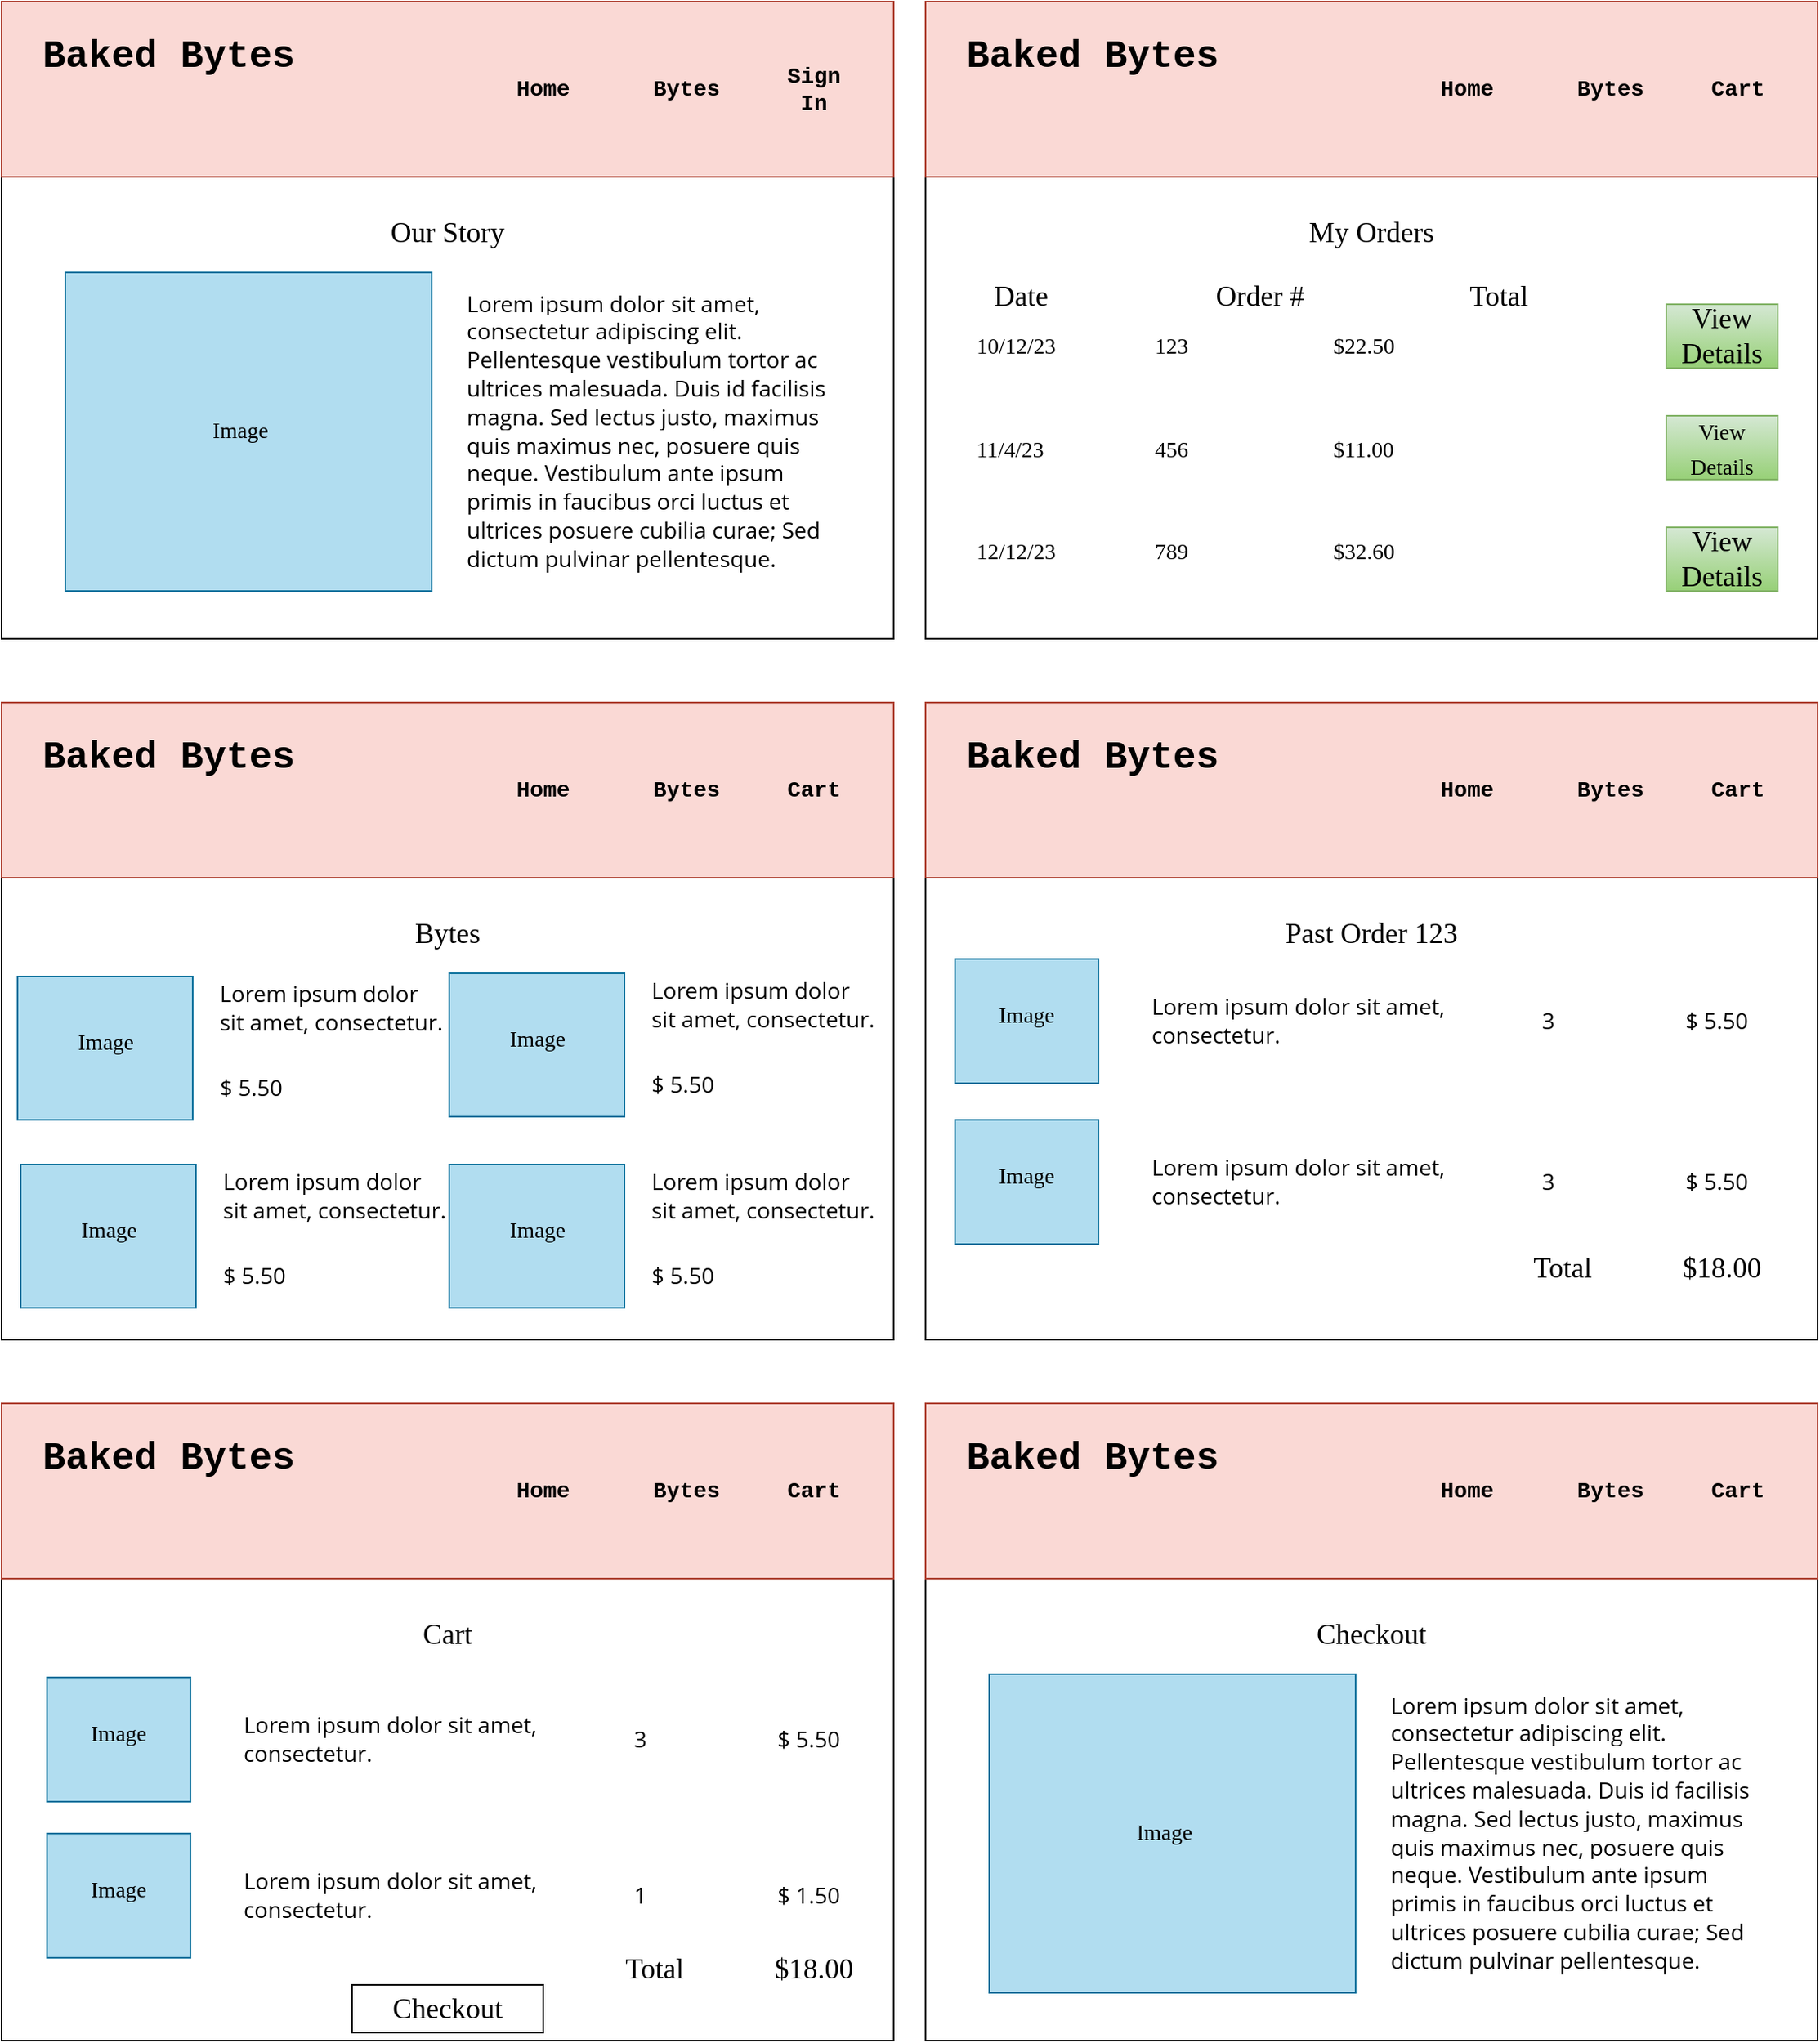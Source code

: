 <mxfile>
    <diagram id="0p1BuVFG_lbV1DjDVaJN" name="Page-1">
        <mxGraphModel dx="1554" dy="1252" grid="1" gridSize="10" guides="1" tooltips="1" connect="1" arrows="1" fold="1" page="1" pageScale="1" pageWidth="1200" pageHeight="1600" math="0" shadow="0">
            <root>
                <mxCell id="0"/>
                <mxCell id="1" parent="0"/>
                <mxCell id="2" value="" style="whiteSpace=wrap;html=1;" vertex="1" parent="1">
                    <mxGeometry x="40" y="40" width="560" height="400" as="geometry"/>
                </mxCell>
                <mxCell id="7" value="" style="whiteSpace=wrap;html=1;fontFamily=Courier New;fontSize=14;fillColor=#fad9d5;strokeColor=#ae4132;" vertex="1" parent="1">
                    <mxGeometry x="40" y="40" width="560" height="110" as="geometry"/>
                </mxCell>
                <mxCell id="3" value="&lt;font size=&quot;1&quot; face=&quot;Courier New&quot;&gt;&lt;b style=&quot;font-size: 24px;&quot;&gt;Baked Bytes&lt;/b&gt;&lt;/font&gt;" style="text;strokeColor=none;align=center;fillColor=none;html=1;verticalAlign=middle;whiteSpace=wrap;rounded=0;" vertex="1" parent="1">
                    <mxGeometry x="60" y="60" width="170" height="30" as="geometry"/>
                </mxCell>
                <mxCell id="4" value="&lt;font size=&quot;1&quot; face=&quot;Courier New&quot;&gt;&lt;b style=&quot;font-size: 14px;&quot;&gt;Home&lt;/b&gt;&lt;/font&gt;" style="text;strokeColor=none;align=center;fillColor=none;html=1;verticalAlign=middle;whiteSpace=wrap;rounded=0;" vertex="1" parent="1">
                    <mxGeometry x="350" y="80" width="60" height="30" as="geometry"/>
                </mxCell>
                <mxCell id="5" value="&lt;font size=&quot;1&quot; face=&quot;Courier New&quot;&gt;&lt;b style=&quot;font-size: 14px;&quot;&gt;Bytes&lt;/b&gt;&lt;/font&gt;" style="text;strokeColor=none;align=center;fillColor=none;html=1;verticalAlign=middle;whiteSpace=wrap;rounded=0;" vertex="1" parent="1">
                    <mxGeometry x="440" y="80" width="60" height="30" as="geometry"/>
                </mxCell>
                <mxCell id="6" value="&lt;font face=&quot;Courier New&quot;&gt;&lt;span style=&quot;font-size: 14px;&quot;&gt;&lt;b&gt;Sign In&lt;/b&gt;&lt;/span&gt;&lt;/font&gt;" style="text;strokeColor=none;align=center;fillColor=none;html=1;verticalAlign=middle;whiteSpace=wrap;rounded=0;" vertex="1" parent="1">
                    <mxGeometry x="520" y="80" width="60" height="30" as="geometry"/>
                </mxCell>
                <mxCell id="8" value="&lt;font style=&quot;font-size: 18px;&quot; face=&quot;Verdana&quot;&gt;Our Story&lt;/font&gt;" style="text;strokeColor=none;align=center;fillColor=none;html=1;verticalAlign=middle;whiteSpace=wrap;rounded=0;fontFamily=Courier New;fontSize=14;" vertex="1" parent="1">
                    <mxGeometry x="250" y="170" width="140" height="30" as="geometry"/>
                </mxCell>
                <mxCell id="9" value="" style="whiteSpace=wrap;html=1;fontFamily=Verdana;fontSize=14;fillColor=#b1ddf0;strokeColor=#10739e;" vertex="1" parent="1">
                    <mxGeometry x="80" y="210" width="230" height="200" as="geometry"/>
                </mxCell>
                <mxCell id="10" value="&lt;span style=&quot;font-family: &amp;quot;Open Sans&amp;quot;, Arial, sans-serif; background-color: rgb(255, 255, 255);&quot;&gt;Lorem ipsum dolor sit amet, consectetur adipiscing elit. Pellentesque vestibulum tortor ac ultrices malesuada. Duis id facilisis magna. Sed lectus justo, maximus quis maximus nec, posuere quis neque. Vestibulum ante ipsum primis in faucibus orci luctus et ultrices posuere cubilia curae; Sed dictum pulvinar pellentesque.&amp;nbsp;&lt;/span&gt;" style="text;strokeColor=none;align=left;fillColor=none;html=1;verticalAlign=middle;whiteSpace=wrap;rounded=0;fontFamily=Verdana;fontSize=14;" vertex="1" parent="1">
                    <mxGeometry x="330" y="210" width="230" height="200" as="geometry"/>
                </mxCell>
                <mxCell id="11" value="Image" style="text;strokeColor=none;align=center;fillColor=none;html=1;verticalAlign=middle;whiteSpace=wrap;rounded=0;fontFamily=Verdana;fontSize=14;" vertex="1" parent="1">
                    <mxGeometry x="160" y="295" width="60" height="30" as="geometry"/>
                </mxCell>
                <mxCell id="12" value="" style="whiteSpace=wrap;html=1;" vertex="1" parent="1">
                    <mxGeometry x="40" y="480" width="560" height="400" as="geometry"/>
                </mxCell>
                <mxCell id="13" value="" style="whiteSpace=wrap;html=1;fontFamily=Courier New;fontSize=14;fillColor=#fad9d5;strokeColor=#ae4132;" vertex="1" parent="1">
                    <mxGeometry x="40" y="480" width="560" height="110" as="geometry"/>
                </mxCell>
                <mxCell id="14" value="&lt;font size=&quot;1&quot; face=&quot;Courier New&quot;&gt;&lt;b style=&quot;font-size: 24px;&quot;&gt;Baked Bytes&lt;/b&gt;&lt;/font&gt;" style="text;strokeColor=none;align=center;fillColor=none;html=1;verticalAlign=middle;whiteSpace=wrap;rounded=0;" vertex="1" parent="1">
                    <mxGeometry x="60" y="500" width="170" height="30" as="geometry"/>
                </mxCell>
                <mxCell id="15" value="&lt;font size=&quot;1&quot; face=&quot;Courier New&quot;&gt;&lt;b style=&quot;font-size: 14px;&quot;&gt;Home&lt;/b&gt;&lt;/font&gt;" style="text;strokeColor=none;align=center;fillColor=none;html=1;verticalAlign=middle;whiteSpace=wrap;rounded=0;" vertex="1" parent="1">
                    <mxGeometry x="350" y="520" width="60" height="30" as="geometry"/>
                </mxCell>
                <mxCell id="16" value="&lt;font size=&quot;1&quot; face=&quot;Courier New&quot;&gt;&lt;b style=&quot;font-size: 14px;&quot;&gt;Bytes&lt;/b&gt;&lt;/font&gt;" style="text;strokeColor=none;align=center;fillColor=none;html=1;verticalAlign=middle;whiteSpace=wrap;rounded=0;" vertex="1" parent="1">
                    <mxGeometry x="440" y="520" width="60" height="30" as="geometry"/>
                </mxCell>
                <mxCell id="17" value="&lt;font face=&quot;Courier New&quot;&gt;&lt;span style=&quot;font-size: 14px;&quot;&gt;&lt;b&gt;Cart&lt;/b&gt;&lt;/span&gt;&lt;/font&gt;" style="text;strokeColor=none;align=center;fillColor=none;html=1;verticalAlign=middle;whiteSpace=wrap;rounded=0;" vertex="1" parent="1">
                    <mxGeometry x="520" y="520" width="60" height="30" as="geometry"/>
                </mxCell>
                <mxCell id="18" value="&lt;font style=&quot;font-size: 18px;&quot; face=&quot;Verdana&quot;&gt;Bytes&lt;/font&gt;" style="text;strokeColor=none;align=center;fillColor=none;html=1;verticalAlign=middle;whiteSpace=wrap;rounded=0;fontFamily=Courier New;fontSize=14;" vertex="1" parent="1">
                    <mxGeometry x="250" y="610" width="140" height="30" as="geometry"/>
                </mxCell>
                <mxCell id="29" value="" style="group" vertex="1" connectable="0" parent="1">
                    <mxGeometry x="64" y="652" width="254" height="90" as="geometry"/>
                </mxCell>
                <mxCell id="20" value="&lt;span style=&quot;font-family: &amp;quot;Open Sans&amp;quot;, Arial, sans-serif; text-align: justify; background-color: rgb(255, 255, 255);&quot;&gt;Lorem ipsum dolor sit amet, consectetur.&lt;/span&gt;" style="text;strokeColor=none;align=left;fillColor=none;html=1;verticalAlign=middle;whiteSpace=wrap;rounded=0;fontFamily=Verdana;fontSize=14;" vertex="1" parent="29">
                    <mxGeometry x="111" width="143" height="40" as="geometry"/>
                </mxCell>
                <mxCell id="22" value="" style="group" vertex="1" connectable="0" parent="29">
                    <mxGeometry width="110" height="90" as="geometry"/>
                </mxCell>
                <mxCell id="19" value="" style="whiteSpace=wrap;html=1;fontFamily=Verdana;fontSize=14;fillColor=#b1ddf0;strokeColor=#10739e;" vertex="1" parent="22">
                    <mxGeometry x="-14" width="110" height="90" as="geometry"/>
                </mxCell>
                <mxCell id="21" value="Image" style="text;strokeColor=none;align=center;fillColor=none;html=1;verticalAlign=middle;whiteSpace=wrap;rounded=0;fontFamily=Verdana;fontSize=14;" vertex="1" parent="22">
                    <mxGeometry x="27.261" y="35.25" width="28.696" height="13.5" as="geometry"/>
                </mxCell>
                <mxCell id="23" value="&lt;span style=&quot;font-family: &amp;quot;Open Sans&amp;quot;, Arial, sans-serif; text-align: justify; background-color: rgb(255, 255, 255);&quot;&gt;$ 5.50&lt;/span&gt;" style="text;strokeColor=none;align=left;fillColor=none;html=1;verticalAlign=middle;whiteSpace=wrap;rounded=0;fontFamily=Verdana;fontSize=14;" vertex="1" parent="29">
                    <mxGeometry x="111" y="50" width="55" height="40" as="geometry"/>
                </mxCell>
                <mxCell id="30" value="" style="group" vertex="1" connectable="0" parent="1">
                    <mxGeometry x="335" y="650" width="254" height="90" as="geometry"/>
                </mxCell>
                <mxCell id="31" value="&lt;span style=&quot;font-family: &amp;quot;Open Sans&amp;quot;, Arial, sans-serif; text-align: justify; background-color: rgb(255, 255, 255);&quot;&gt;Lorem ipsum dolor sit amet, consectetur.&lt;/span&gt;" style="text;strokeColor=none;align=left;fillColor=none;html=1;verticalAlign=middle;whiteSpace=wrap;rounded=0;fontFamily=Verdana;fontSize=14;" vertex="1" parent="30">
                    <mxGeometry x="111" width="143" height="40" as="geometry"/>
                </mxCell>
                <mxCell id="32" value="" style="group" vertex="1" connectable="0" parent="30">
                    <mxGeometry width="110" height="90" as="geometry"/>
                </mxCell>
                <mxCell id="33" value="" style="whiteSpace=wrap;html=1;fontFamily=Verdana;fontSize=14;fillColor=#b1ddf0;strokeColor=#10739e;" vertex="1" parent="32">
                    <mxGeometry x="-14" width="110" height="90" as="geometry"/>
                </mxCell>
                <mxCell id="34" value="Image" style="text;strokeColor=none;align=center;fillColor=none;html=1;verticalAlign=middle;whiteSpace=wrap;rounded=0;fontFamily=Verdana;fontSize=14;" vertex="1" parent="32">
                    <mxGeometry x="27.261" y="35.25" width="28.696" height="13.5" as="geometry"/>
                </mxCell>
                <mxCell id="35" value="&lt;span style=&quot;font-family: &amp;quot;Open Sans&amp;quot;, Arial, sans-serif; text-align: justify; background-color: rgb(255, 255, 255);&quot;&gt;$ 5.50&lt;/span&gt;" style="text;strokeColor=none;align=left;fillColor=none;html=1;verticalAlign=middle;whiteSpace=wrap;rounded=0;fontFamily=Verdana;fontSize=14;" vertex="1" parent="30">
                    <mxGeometry x="111" y="50" width="55" height="40" as="geometry"/>
                </mxCell>
                <mxCell id="36" value="" style="group" vertex="1" connectable="0" parent="1">
                    <mxGeometry x="66" y="770" width="254" height="90" as="geometry"/>
                </mxCell>
                <mxCell id="37" value="&lt;span style=&quot;font-family: &amp;quot;Open Sans&amp;quot;, Arial, sans-serif; text-align: justify; background-color: rgb(255, 255, 255);&quot;&gt;Lorem ipsum dolor sit amet, consectetur.&lt;/span&gt;" style="text;strokeColor=none;align=left;fillColor=none;html=1;verticalAlign=middle;whiteSpace=wrap;rounded=0;fontFamily=Verdana;fontSize=14;" vertex="1" parent="36">
                    <mxGeometry x="111" width="143" height="40" as="geometry"/>
                </mxCell>
                <mxCell id="38" value="" style="group" vertex="1" connectable="0" parent="36">
                    <mxGeometry width="110" height="90" as="geometry"/>
                </mxCell>
                <mxCell id="39" value="" style="whiteSpace=wrap;html=1;fontFamily=Verdana;fontSize=14;fillColor=#b1ddf0;strokeColor=#10739e;" vertex="1" parent="38">
                    <mxGeometry x="-14" width="110" height="90" as="geometry"/>
                </mxCell>
                <mxCell id="40" value="Image" style="text;strokeColor=none;align=center;fillColor=none;html=1;verticalAlign=middle;whiteSpace=wrap;rounded=0;fontFamily=Verdana;fontSize=14;" vertex="1" parent="38">
                    <mxGeometry x="27.261" y="35.25" width="28.696" height="13.5" as="geometry"/>
                </mxCell>
                <mxCell id="41" value="&lt;span style=&quot;font-family: &amp;quot;Open Sans&amp;quot;, Arial, sans-serif; text-align: justify; background-color: rgb(255, 255, 255);&quot;&gt;$ 5.50&lt;/span&gt;" style="text;strokeColor=none;align=left;fillColor=none;html=1;verticalAlign=middle;whiteSpace=wrap;rounded=0;fontFamily=Verdana;fontSize=14;" vertex="1" parent="36">
                    <mxGeometry x="111" y="50" width="55" height="40" as="geometry"/>
                </mxCell>
                <mxCell id="42" value="" style="group" vertex="1" connectable="0" parent="1">
                    <mxGeometry x="335" y="770" width="254" height="90" as="geometry"/>
                </mxCell>
                <mxCell id="43" value="&lt;span style=&quot;font-family: &amp;quot;Open Sans&amp;quot;, Arial, sans-serif; text-align: justify; background-color: rgb(255, 255, 255);&quot;&gt;Lorem ipsum dolor sit amet, consectetur.&lt;/span&gt;" style="text;strokeColor=none;align=left;fillColor=none;html=1;verticalAlign=middle;whiteSpace=wrap;rounded=0;fontFamily=Verdana;fontSize=14;" vertex="1" parent="42">
                    <mxGeometry x="111" width="143" height="40" as="geometry"/>
                </mxCell>
                <mxCell id="44" value="" style="group" vertex="1" connectable="0" parent="42">
                    <mxGeometry width="110" height="90" as="geometry"/>
                </mxCell>
                <mxCell id="45" value="" style="whiteSpace=wrap;html=1;fontFamily=Verdana;fontSize=14;fillColor=#b1ddf0;strokeColor=#10739e;" vertex="1" parent="44">
                    <mxGeometry x="-14" width="110" height="90" as="geometry"/>
                </mxCell>
                <mxCell id="46" value="Image" style="text;strokeColor=none;align=center;fillColor=none;html=1;verticalAlign=middle;whiteSpace=wrap;rounded=0;fontFamily=Verdana;fontSize=14;" vertex="1" parent="44">
                    <mxGeometry x="27.261" y="35.25" width="28.696" height="13.5" as="geometry"/>
                </mxCell>
                <mxCell id="47" value="&lt;span style=&quot;font-family: &amp;quot;Open Sans&amp;quot;, Arial, sans-serif; text-align: justify; background-color: rgb(255, 255, 255);&quot;&gt;$ 5.50&lt;/span&gt;" style="text;strokeColor=none;align=left;fillColor=none;html=1;verticalAlign=middle;whiteSpace=wrap;rounded=0;fontFamily=Verdana;fontSize=14;" vertex="1" parent="42">
                    <mxGeometry x="111" y="50" width="55" height="40" as="geometry"/>
                </mxCell>
                <mxCell id="48" value="" style="whiteSpace=wrap;html=1;" vertex="1" parent="1">
                    <mxGeometry x="40" y="920" width="560" height="400" as="geometry"/>
                </mxCell>
                <mxCell id="49" value="" style="whiteSpace=wrap;html=1;fontFamily=Courier New;fontSize=14;fillColor=#fad9d5;strokeColor=#ae4132;" vertex="1" parent="1">
                    <mxGeometry x="40" y="920" width="560" height="110" as="geometry"/>
                </mxCell>
                <mxCell id="50" value="&lt;font size=&quot;1&quot; face=&quot;Courier New&quot;&gt;&lt;b style=&quot;font-size: 24px;&quot;&gt;Baked Bytes&lt;/b&gt;&lt;/font&gt;" style="text;strokeColor=none;align=center;fillColor=none;html=1;verticalAlign=middle;whiteSpace=wrap;rounded=0;" vertex="1" parent="1">
                    <mxGeometry x="60" y="940" width="170" height="30" as="geometry"/>
                </mxCell>
                <mxCell id="51" value="&lt;font size=&quot;1&quot; face=&quot;Courier New&quot;&gt;&lt;b style=&quot;font-size: 14px;&quot;&gt;Home&lt;/b&gt;&lt;/font&gt;" style="text;strokeColor=none;align=center;fillColor=none;html=1;verticalAlign=middle;whiteSpace=wrap;rounded=0;" vertex="1" parent="1">
                    <mxGeometry x="350" y="960" width="60" height="30" as="geometry"/>
                </mxCell>
                <mxCell id="52" value="&lt;font size=&quot;1&quot; face=&quot;Courier New&quot;&gt;&lt;b style=&quot;font-size: 14px;&quot;&gt;Bytes&lt;/b&gt;&lt;/font&gt;" style="text;strokeColor=none;align=center;fillColor=none;html=1;verticalAlign=middle;whiteSpace=wrap;rounded=0;" vertex="1" parent="1">
                    <mxGeometry x="440" y="960" width="60" height="30" as="geometry"/>
                </mxCell>
                <mxCell id="53" value="&lt;font face=&quot;Courier New&quot;&gt;&lt;span style=&quot;font-size: 14px;&quot;&gt;&lt;b&gt;Cart&lt;/b&gt;&lt;/span&gt;&lt;/font&gt;" style="text;strokeColor=none;align=center;fillColor=none;html=1;verticalAlign=middle;whiteSpace=wrap;rounded=0;" vertex="1" parent="1">
                    <mxGeometry x="520" y="960" width="60" height="30" as="geometry"/>
                </mxCell>
                <mxCell id="54" value="&lt;font style=&quot;font-size: 18px;&quot; face=&quot;Verdana&quot;&gt;Cart&lt;/font&gt;" style="text;strokeColor=none;align=center;fillColor=none;html=1;verticalAlign=middle;whiteSpace=wrap;rounded=0;fontFamily=Courier New;fontSize=14;" vertex="1" parent="1">
                    <mxGeometry x="250" y="1050" width="140" height="30" as="geometry"/>
                </mxCell>
                <mxCell id="56" value="&lt;span style=&quot;font-family: &amp;quot;Open Sans&amp;quot;, Arial, sans-serif; text-align: justify; background-color: rgb(255, 255, 255);&quot;&gt;Lorem ipsum dolor sit amet, consectetur.&lt;/span&gt;" style="text;strokeColor=none;align=left;fillColor=none;html=1;verticalAlign=middle;whiteSpace=wrap;rounded=0;fontFamily=Verdana;fontSize=14;" vertex="1" parent="1">
                    <mxGeometry x="190" y="1111" width="200" height="40" as="geometry"/>
                </mxCell>
                <mxCell id="57" value="" style="group" vertex="1" connectable="0" parent="1">
                    <mxGeometry x="80" y="1092" width="90" height="78" as="geometry"/>
                </mxCell>
                <mxCell id="58" value="" style="whiteSpace=wrap;html=1;fontFamily=Verdana;fontSize=14;fillColor=#b1ddf0;strokeColor=#10739e;" vertex="1" parent="57">
                    <mxGeometry x="-11.455" width="90" height="78" as="geometry"/>
                </mxCell>
                <mxCell id="59" value="Image" style="text;strokeColor=none;align=center;fillColor=none;html=1;verticalAlign=middle;whiteSpace=wrap;rounded=0;fontFamily=Verdana;fontSize=14;" vertex="1" parent="57">
                    <mxGeometry x="22.304" y="30.55" width="23.478" height="11.7" as="geometry"/>
                </mxCell>
                <mxCell id="60" value="&lt;span style=&quot;font-family: &amp;quot;Open Sans&amp;quot;, Arial, sans-serif; text-align: justify; background-color: rgb(255, 255, 255);&quot;&gt;$ 5.50&lt;/span&gt;" style="text;strokeColor=none;align=left;fillColor=none;html=1;verticalAlign=middle;whiteSpace=wrap;rounded=0;fontFamily=Verdana;fontSize=14;" vertex="1" parent="1">
                    <mxGeometry x="525" y="1111" width="55" height="40" as="geometry"/>
                </mxCell>
                <mxCell id="79" value="&lt;span style=&quot;font-family: &amp;quot;Open Sans&amp;quot;, Arial, sans-serif; text-align: justify; background-color: rgb(255, 255, 255);&quot;&gt;3&lt;/span&gt;" style="text;strokeColor=none;align=left;fillColor=none;html=1;verticalAlign=middle;whiteSpace=wrap;rounded=0;fontFamily=Verdana;fontSize=14;" vertex="1" parent="1">
                    <mxGeometry x="434.5" y="1111" width="55" height="40" as="geometry"/>
                </mxCell>
                <mxCell id="80" value="&lt;span style=&quot;font-family: &amp;quot;Open Sans&amp;quot;, Arial, sans-serif; text-align: justify; background-color: rgb(255, 255, 255);&quot;&gt;Lorem ipsum dolor sit amet, consectetur.&lt;/span&gt;" style="text;strokeColor=none;align=left;fillColor=none;html=1;verticalAlign=middle;whiteSpace=wrap;rounded=0;fontFamily=Verdana;fontSize=14;" vertex="1" parent="1">
                    <mxGeometry x="190" y="1209" width="200" height="40" as="geometry"/>
                </mxCell>
                <mxCell id="81" value="" style="group" vertex="1" connectable="0" parent="1">
                    <mxGeometry x="80" y="1190" width="90" height="78" as="geometry"/>
                </mxCell>
                <mxCell id="82" value="" style="whiteSpace=wrap;html=1;fontFamily=Verdana;fontSize=14;fillColor=#b1ddf0;strokeColor=#10739e;" vertex="1" parent="81">
                    <mxGeometry x="-11.455" width="90" height="78" as="geometry"/>
                </mxCell>
                <mxCell id="83" value="Image" style="text;strokeColor=none;align=center;fillColor=none;html=1;verticalAlign=middle;whiteSpace=wrap;rounded=0;fontFamily=Verdana;fontSize=14;" vertex="1" parent="81">
                    <mxGeometry x="22.304" y="30.55" width="23.478" height="11.7" as="geometry"/>
                </mxCell>
                <mxCell id="84" value="&lt;span style=&quot;font-family: &amp;quot;Open Sans&amp;quot;, Arial, sans-serif; text-align: justify; background-color: rgb(255, 255, 255);&quot;&gt;$ 1.50&lt;/span&gt;" style="text;strokeColor=none;align=left;fillColor=none;html=1;verticalAlign=middle;whiteSpace=wrap;rounded=0;fontFamily=Verdana;fontSize=14;" vertex="1" parent="1">
                    <mxGeometry x="525" y="1209" width="55" height="40" as="geometry"/>
                </mxCell>
                <mxCell id="85" value="&lt;span style=&quot;font-family: &amp;quot;Open Sans&amp;quot;, Arial, sans-serif; text-align: justify; background-color: rgb(255, 255, 255);&quot;&gt;1&lt;/span&gt;" style="text;strokeColor=none;align=left;fillColor=none;html=1;verticalAlign=middle;whiteSpace=wrap;rounded=0;fontFamily=Verdana;fontSize=14;" vertex="1" parent="1">
                    <mxGeometry x="434.5" y="1209" width="55" height="40" as="geometry"/>
                </mxCell>
                <mxCell id="86" value="Total" style="text;strokeColor=none;align=center;fillColor=none;html=1;verticalAlign=middle;whiteSpace=wrap;rounded=0;fontFamily=Verdana;fontSize=18;" vertex="1" parent="1">
                    <mxGeometry x="420" y="1260" width="60" height="30" as="geometry"/>
                </mxCell>
                <mxCell id="87" value="$18.00" style="text;strokeColor=none;align=center;fillColor=none;html=1;verticalAlign=middle;whiteSpace=wrap;rounded=0;fontFamily=Verdana;fontSize=18;" vertex="1" parent="1">
                    <mxGeometry x="520" y="1260" width="60" height="30" as="geometry"/>
                </mxCell>
                <mxCell id="88" value="Checkout" style="text;strokeColor=default;align=center;fillColor=none;html=1;verticalAlign=middle;whiteSpace=wrap;rounded=0;fontFamily=Verdana;fontSize=18;" vertex="1" parent="1">
                    <mxGeometry x="260" y="1285" width="120" height="30" as="geometry"/>
                </mxCell>
                <mxCell id="89" value="" style="whiteSpace=wrap;html=1;" vertex="1" parent="1">
                    <mxGeometry x="620" y="40" width="560" height="400" as="geometry"/>
                </mxCell>
                <mxCell id="90" value="" style="whiteSpace=wrap;html=1;fontFamily=Courier New;fontSize=14;fillColor=#fad9d5;strokeColor=#ae4132;" vertex="1" parent="1">
                    <mxGeometry x="620" y="40" width="560" height="110" as="geometry"/>
                </mxCell>
                <mxCell id="91" value="&lt;font size=&quot;1&quot; face=&quot;Courier New&quot;&gt;&lt;b style=&quot;font-size: 24px;&quot;&gt;Baked Bytes&lt;/b&gt;&lt;/font&gt;" style="text;strokeColor=none;align=center;fillColor=none;html=1;verticalAlign=middle;whiteSpace=wrap;rounded=0;" vertex="1" parent="1">
                    <mxGeometry x="640" y="60" width="170" height="30" as="geometry"/>
                </mxCell>
                <mxCell id="92" value="&lt;font size=&quot;1&quot; face=&quot;Courier New&quot;&gt;&lt;b style=&quot;font-size: 14px;&quot;&gt;Home&lt;/b&gt;&lt;/font&gt;" style="text;strokeColor=none;align=center;fillColor=none;html=1;verticalAlign=middle;whiteSpace=wrap;rounded=0;" vertex="1" parent="1">
                    <mxGeometry x="930" y="80" width="60" height="30" as="geometry"/>
                </mxCell>
                <mxCell id="93" value="&lt;font size=&quot;1&quot; face=&quot;Courier New&quot;&gt;&lt;b style=&quot;font-size: 14px;&quot;&gt;Bytes&lt;/b&gt;&lt;/font&gt;" style="text;strokeColor=none;align=center;fillColor=none;html=1;verticalAlign=middle;whiteSpace=wrap;rounded=0;" vertex="1" parent="1">
                    <mxGeometry x="1020" y="80" width="60" height="30" as="geometry"/>
                </mxCell>
                <mxCell id="94" value="&lt;font face=&quot;Courier New&quot;&gt;&lt;span style=&quot;font-size: 14px;&quot;&gt;&lt;b&gt;Cart&lt;/b&gt;&lt;/span&gt;&lt;/font&gt;" style="text;strokeColor=none;align=center;fillColor=none;html=1;verticalAlign=middle;whiteSpace=wrap;rounded=0;" vertex="1" parent="1">
                    <mxGeometry x="1100" y="80" width="60" height="30" as="geometry"/>
                </mxCell>
                <mxCell id="95" value="&lt;font style=&quot;font-size: 18px;&quot; face=&quot;Verdana&quot;&gt;My Orders&lt;/font&gt;" style="text;strokeColor=none;align=center;fillColor=none;html=1;verticalAlign=middle;whiteSpace=wrap;rounded=0;fontFamily=Courier New;fontSize=14;" vertex="1" parent="1">
                    <mxGeometry x="830" y="170" width="140" height="30" as="geometry"/>
                </mxCell>
                <mxCell id="99" value="" style="whiteSpace=wrap;html=1;" vertex="1" parent="1">
                    <mxGeometry x="620" y="480" width="560" height="400" as="geometry"/>
                </mxCell>
                <mxCell id="100" value="" style="whiteSpace=wrap;html=1;fontFamily=Courier New;fontSize=14;fillColor=#fad9d5;strokeColor=#ae4132;" vertex="1" parent="1">
                    <mxGeometry x="620" y="480" width="560" height="110" as="geometry"/>
                </mxCell>
                <mxCell id="101" value="&lt;font size=&quot;1&quot; face=&quot;Courier New&quot;&gt;&lt;b style=&quot;font-size: 24px;&quot;&gt;Baked Bytes&lt;/b&gt;&lt;/font&gt;" style="text;strokeColor=none;align=center;fillColor=none;html=1;verticalAlign=middle;whiteSpace=wrap;rounded=0;" vertex="1" parent="1">
                    <mxGeometry x="640" y="500" width="170" height="30" as="geometry"/>
                </mxCell>
                <mxCell id="102" value="&lt;font size=&quot;1&quot; face=&quot;Courier New&quot;&gt;&lt;b style=&quot;font-size: 14px;&quot;&gt;Home&lt;/b&gt;&lt;/font&gt;" style="text;strokeColor=none;align=center;fillColor=none;html=1;verticalAlign=middle;whiteSpace=wrap;rounded=0;" vertex="1" parent="1">
                    <mxGeometry x="930" y="520" width="60" height="30" as="geometry"/>
                </mxCell>
                <mxCell id="103" value="&lt;font size=&quot;1&quot; face=&quot;Courier New&quot;&gt;&lt;b style=&quot;font-size: 14px;&quot;&gt;Bytes&lt;/b&gt;&lt;/font&gt;" style="text;strokeColor=none;align=center;fillColor=none;html=1;verticalAlign=middle;whiteSpace=wrap;rounded=0;" vertex="1" parent="1">
                    <mxGeometry x="1020" y="520" width="60" height="30" as="geometry"/>
                </mxCell>
                <mxCell id="104" value="&lt;font face=&quot;Courier New&quot;&gt;&lt;span style=&quot;font-size: 14px;&quot;&gt;&lt;b&gt;Cart&lt;/b&gt;&lt;/span&gt;&lt;/font&gt;" style="text;strokeColor=none;align=center;fillColor=none;html=1;verticalAlign=middle;whiteSpace=wrap;rounded=0;" vertex="1" parent="1">
                    <mxGeometry x="1100" y="520" width="60" height="30" as="geometry"/>
                </mxCell>
                <mxCell id="105" value="&lt;font style=&quot;font-size: 18px;&quot; face=&quot;Verdana&quot;&gt;Past Order 123&lt;/font&gt;" style="text;strokeColor=none;align=center;fillColor=none;html=1;verticalAlign=middle;whiteSpace=wrap;rounded=0;fontFamily=Courier New;fontSize=14;" vertex="1" parent="1">
                    <mxGeometry x="830" y="610" width="140" height="30" as="geometry"/>
                </mxCell>
                <mxCell id="109" value="" style="whiteSpace=wrap;html=1;" vertex="1" parent="1">
                    <mxGeometry x="620" y="920" width="560" height="400" as="geometry"/>
                </mxCell>
                <mxCell id="110" value="" style="whiteSpace=wrap;html=1;fontFamily=Courier New;fontSize=14;fillColor=#fad9d5;strokeColor=#ae4132;" vertex="1" parent="1">
                    <mxGeometry x="620" y="920" width="560" height="110" as="geometry"/>
                </mxCell>
                <mxCell id="111" value="&lt;font size=&quot;1&quot; face=&quot;Courier New&quot;&gt;&lt;b style=&quot;font-size: 24px;&quot;&gt;Baked Bytes&lt;/b&gt;&lt;/font&gt;" style="text;strokeColor=none;align=center;fillColor=none;html=1;verticalAlign=middle;whiteSpace=wrap;rounded=0;" vertex="1" parent="1">
                    <mxGeometry x="640" y="940" width="170" height="30" as="geometry"/>
                </mxCell>
                <mxCell id="112" value="&lt;font size=&quot;1&quot; face=&quot;Courier New&quot;&gt;&lt;b style=&quot;font-size: 14px;&quot;&gt;Home&lt;/b&gt;&lt;/font&gt;" style="text;strokeColor=none;align=center;fillColor=none;html=1;verticalAlign=middle;whiteSpace=wrap;rounded=0;" vertex="1" parent="1">
                    <mxGeometry x="930" y="960" width="60" height="30" as="geometry"/>
                </mxCell>
                <mxCell id="113" value="&lt;font size=&quot;1&quot; face=&quot;Courier New&quot;&gt;&lt;b style=&quot;font-size: 14px;&quot;&gt;Bytes&lt;/b&gt;&lt;/font&gt;" style="text;strokeColor=none;align=center;fillColor=none;html=1;verticalAlign=middle;whiteSpace=wrap;rounded=0;" vertex="1" parent="1">
                    <mxGeometry x="1020" y="960" width="60" height="30" as="geometry"/>
                </mxCell>
                <mxCell id="114" value="&lt;font face=&quot;Courier New&quot;&gt;&lt;span style=&quot;font-size: 14px;&quot;&gt;&lt;b&gt;Cart&lt;/b&gt;&lt;/span&gt;&lt;/font&gt;" style="text;strokeColor=none;align=center;fillColor=none;html=1;verticalAlign=middle;whiteSpace=wrap;rounded=0;" vertex="1" parent="1">
                    <mxGeometry x="1100" y="960" width="60" height="30" as="geometry"/>
                </mxCell>
                <mxCell id="115" value="&lt;font style=&quot;font-size: 18px;&quot; face=&quot;Verdana&quot;&gt;Checkout&lt;/font&gt;" style="text;strokeColor=none;align=center;fillColor=none;html=1;verticalAlign=middle;whiteSpace=wrap;rounded=0;fontFamily=Courier New;fontSize=14;" vertex="1" parent="1">
                    <mxGeometry x="830" y="1050" width="140" height="30" as="geometry"/>
                </mxCell>
                <mxCell id="116" value="" style="whiteSpace=wrap;html=1;fontFamily=Verdana;fontSize=14;fillColor=#b1ddf0;strokeColor=#10739e;" vertex="1" parent="1">
                    <mxGeometry x="660" y="1090" width="230" height="200" as="geometry"/>
                </mxCell>
                <mxCell id="117" value="&lt;span style=&quot;font-family: &amp;quot;Open Sans&amp;quot;, Arial, sans-serif; background-color: rgb(255, 255, 255);&quot;&gt;Lorem ipsum dolor sit amet, consectetur adipiscing elit. Pellentesque vestibulum tortor ac ultrices malesuada. Duis id facilisis magna. Sed lectus justo, maximus quis maximus nec, posuere quis neque. Vestibulum ante ipsum primis in faucibus orci luctus et ultrices posuere cubilia curae; Sed dictum pulvinar pellentesque.&amp;nbsp;&lt;/span&gt;" style="text;strokeColor=none;align=left;fillColor=none;html=1;verticalAlign=middle;whiteSpace=wrap;rounded=0;fontFamily=Verdana;fontSize=14;" vertex="1" parent="1">
                    <mxGeometry x="910" y="1090" width="230" height="200" as="geometry"/>
                </mxCell>
                <mxCell id="118" value="Image" style="text;strokeColor=none;align=center;fillColor=none;html=1;verticalAlign=middle;whiteSpace=wrap;rounded=0;fontFamily=Verdana;fontSize=14;" vertex="1" parent="1">
                    <mxGeometry x="740" y="1175" width="60" height="30" as="geometry"/>
                </mxCell>
                <mxCell id="119" value="&lt;span style=&quot;font-family: &amp;quot;Open Sans&amp;quot;, Arial, sans-serif; text-align: justify; background-color: rgb(255, 255, 255);&quot;&gt;Lorem ipsum dolor sit amet, consectetur.&lt;/span&gt;" style="text;strokeColor=none;align=left;fillColor=none;html=1;verticalAlign=middle;whiteSpace=wrap;rounded=0;fontFamily=Verdana;fontSize=14;" vertex="1" parent="1">
                    <mxGeometry x="760" y="660" width="200" height="40" as="geometry"/>
                </mxCell>
                <mxCell id="120" value="" style="group" vertex="1" connectable="0" parent="1">
                    <mxGeometry x="650" y="641" width="90" height="78" as="geometry"/>
                </mxCell>
                <mxCell id="121" value="" style="whiteSpace=wrap;html=1;fontFamily=Verdana;fontSize=14;fillColor=#b1ddf0;strokeColor=#10739e;" vertex="1" parent="120">
                    <mxGeometry x="-11.455" width="90" height="78" as="geometry"/>
                </mxCell>
                <mxCell id="122" value="Image" style="text;strokeColor=none;align=center;fillColor=none;html=1;verticalAlign=middle;whiteSpace=wrap;rounded=0;fontFamily=Verdana;fontSize=14;" vertex="1" parent="120">
                    <mxGeometry x="22.304" y="30.55" width="23.478" height="11.7" as="geometry"/>
                </mxCell>
                <mxCell id="123" value="&lt;span style=&quot;font-family: &amp;quot;Open Sans&amp;quot;, Arial, sans-serif; text-align: justify; background-color: rgb(255, 255, 255);&quot;&gt;$ 5.50&lt;/span&gt;" style="text;strokeColor=none;align=left;fillColor=none;html=1;verticalAlign=middle;whiteSpace=wrap;rounded=0;fontFamily=Verdana;fontSize=14;" vertex="1" parent="1">
                    <mxGeometry x="1095" y="660" width="55" height="40" as="geometry"/>
                </mxCell>
                <mxCell id="124" value="&lt;span style=&quot;font-family: &amp;quot;Open Sans&amp;quot;, Arial, sans-serif; text-align: justify; background-color: rgb(255, 255, 255);&quot;&gt;3&lt;/span&gt;" style="text;strokeColor=none;align=left;fillColor=none;html=1;verticalAlign=middle;whiteSpace=wrap;rounded=0;fontFamily=Verdana;fontSize=14;" vertex="1" parent="1">
                    <mxGeometry x="1004.5" y="660" width="55" height="40" as="geometry"/>
                </mxCell>
                <mxCell id="125" value="&lt;span style=&quot;font-family: &amp;quot;Open Sans&amp;quot;, Arial, sans-serif; text-align: justify; background-color: rgb(255, 255, 255);&quot;&gt;Lorem ipsum dolor sit amet, consectetur.&lt;/span&gt;" style="text;strokeColor=none;align=left;fillColor=none;html=1;verticalAlign=middle;whiteSpace=wrap;rounded=0;fontFamily=Verdana;fontSize=14;" vertex="1" parent="1">
                    <mxGeometry x="760" y="761" width="200" height="40" as="geometry"/>
                </mxCell>
                <mxCell id="126" value="" style="group" vertex="1" connectable="0" parent="1">
                    <mxGeometry x="650" y="742" width="90" height="78" as="geometry"/>
                </mxCell>
                <mxCell id="127" value="" style="whiteSpace=wrap;html=1;fontFamily=Verdana;fontSize=14;fillColor=#b1ddf0;strokeColor=#10739e;" vertex="1" parent="126">
                    <mxGeometry x="-11.455" width="90" height="78" as="geometry"/>
                </mxCell>
                <mxCell id="128" value="Image" style="text;strokeColor=none;align=center;fillColor=none;html=1;verticalAlign=middle;whiteSpace=wrap;rounded=0;fontFamily=Verdana;fontSize=14;" vertex="1" parent="126">
                    <mxGeometry x="22.304" y="30.55" width="23.478" height="11.7" as="geometry"/>
                </mxCell>
                <mxCell id="129" value="&lt;span style=&quot;font-family: &amp;quot;Open Sans&amp;quot;, Arial, sans-serif; text-align: justify; background-color: rgb(255, 255, 255);&quot;&gt;$ 5.50&lt;/span&gt;" style="text;strokeColor=none;align=left;fillColor=none;html=1;verticalAlign=middle;whiteSpace=wrap;rounded=0;fontFamily=Verdana;fontSize=14;" vertex="1" parent="1">
                    <mxGeometry x="1095" y="761" width="55" height="40" as="geometry"/>
                </mxCell>
                <mxCell id="130" value="&lt;span style=&quot;font-family: &amp;quot;Open Sans&amp;quot;, Arial, sans-serif; text-align: justify; background-color: rgb(255, 255, 255);&quot;&gt;3&lt;/span&gt;" style="text;strokeColor=none;align=left;fillColor=none;html=1;verticalAlign=middle;whiteSpace=wrap;rounded=0;fontFamily=Verdana;fontSize=14;" vertex="1" parent="1">
                    <mxGeometry x="1004.5" y="761" width="55" height="40" as="geometry"/>
                </mxCell>
                <mxCell id="131" value="Total" style="text;strokeColor=none;align=center;fillColor=none;html=1;verticalAlign=middle;whiteSpace=wrap;rounded=0;fontFamily=Verdana;fontSize=18;" vertex="1" parent="1">
                    <mxGeometry x="990" y="820" width="60" height="30" as="geometry"/>
                </mxCell>
                <mxCell id="132" value="$18.00" style="text;strokeColor=none;align=center;fillColor=none;html=1;verticalAlign=middle;whiteSpace=wrap;rounded=0;fontFamily=Verdana;fontSize=18;" vertex="1" parent="1">
                    <mxGeometry x="1090" y="820" width="60" height="30" as="geometry"/>
                </mxCell>
                <mxCell id="133" value="Date" style="text;strokeColor=none;align=center;fillColor=none;html=1;verticalAlign=middle;whiteSpace=wrap;rounded=0;fontFamily=Verdana;fontSize=18;" vertex="1" parent="1">
                    <mxGeometry x="650" y="210" width="60" height="30" as="geometry"/>
                </mxCell>
                <mxCell id="134" value="Order #" style="text;strokeColor=none;align=center;fillColor=none;html=1;verticalAlign=middle;whiteSpace=wrap;rounded=0;fontFamily=Verdana;fontSize=18;" vertex="1" parent="1">
                    <mxGeometry x="780" y="210" width="100" height="30" as="geometry"/>
                </mxCell>
                <mxCell id="135" value="Total" style="text;strokeColor=none;align=center;fillColor=none;html=1;verticalAlign=middle;whiteSpace=wrap;rounded=0;fontFamily=Verdana;fontSize=18;" vertex="1" parent="1">
                    <mxGeometry x="930" y="210" width="100" height="30" as="geometry"/>
                </mxCell>
                <mxCell id="136" value="View Details" style="text;strokeColor=#82b366;align=center;fillColor=#d5e8d4;html=1;verticalAlign=middle;whiteSpace=wrap;rounded=0;fontFamily=Verdana;fontSize=18;gradientColor=#97d077;" vertex="1" parent="1">
                    <mxGeometry x="1085" y="230" width="70" height="40" as="geometry"/>
                </mxCell>
                <mxCell id="137" value="&lt;font style=&quot;font-size: 14px;&quot;&gt;View Details&lt;/font&gt;" style="text;strokeColor=#82b366;align=center;fillColor=#d5e8d4;html=1;verticalAlign=middle;whiteSpace=wrap;rounded=0;fontFamily=Verdana;fontSize=18;gradientColor=#97d077;" vertex="1" parent="1">
                    <mxGeometry x="1085" y="300" width="70" height="40" as="geometry"/>
                </mxCell>
                <mxCell id="138" value="View Details" style="text;strokeColor=#82b366;align=center;fillColor=#d5e8d4;html=1;verticalAlign=middle;whiteSpace=wrap;rounded=0;fontFamily=Verdana;fontSize=18;gradientColor=#97d077;" vertex="1" parent="1">
                    <mxGeometry x="1085" y="370" width="70" height="40" as="geometry"/>
                </mxCell>
                <mxCell id="139" value="&lt;font style=&quot;font-size: 14px;&quot;&gt;10/12/23&lt;span style=&quot;white-space: pre;&quot;&gt;&#9;&lt;/span&gt;&lt;span style=&quot;white-space: pre;&quot;&gt;&#9;&lt;span style=&quot;white-space: pre;&quot;&gt;&#9;&lt;/span&gt;&lt;/span&gt;123&lt;span style=&quot;white-space: pre;&quot;&gt;&#9;&lt;/span&gt;&lt;span style=&quot;white-space: pre;&quot;&gt;&#9;&lt;/span&gt;&lt;span style=&quot;white-space: pre;&quot;&gt;&#9;&lt;/span&gt;&lt;span style=&quot;white-space: pre;&quot;&gt;&#9;&lt;/span&gt;$22.50&lt;br&gt;&lt;br&gt;&lt;br&gt;11/4/23&lt;span style=&quot;white-space: pre;&quot;&gt;&#9;&lt;/span&gt;&lt;span style=&quot;white-space: pre;&quot;&gt;&#9;&lt;/span&gt;&lt;span style=&quot;white-space: pre;&quot;&gt;&#9;&lt;/span&gt;456&lt;span style=&quot;white-space: pre;&quot;&gt;&#9;&lt;/span&gt;&lt;span style=&quot;white-space: pre;&quot;&gt;&#9;&lt;/span&gt;&lt;span style=&quot;white-space: pre;&quot;&gt;&#9;&lt;/span&gt;&lt;span style=&quot;white-space: pre;&quot;&gt;&#9;&lt;/span&gt;$11.00&lt;br&gt;&lt;br&gt;&lt;br&gt;12/12/23&lt;span style=&quot;white-space: pre;&quot;&gt;&#9;&lt;/span&gt;&lt;span style=&quot;white-space: pre;&quot;&gt;&#9;&lt;/span&gt;&lt;span style=&quot;white-space: pre;&quot;&gt;&#9;&lt;/span&gt;789&lt;span style=&quot;white-space: pre;&quot;&gt;&#9;&lt;/span&gt;&lt;span style=&quot;white-space: pre;&quot;&gt;&#9;&lt;/span&gt;&lt;span style=&quot;white-space: pre;&quot;&gt;&#9;&lt;/span&gt;&lt;span style=&quot;white-space: pre;&quot;&gt;&#9;&lt;/span&gt;$32.60&lt;br&gt;&lt;/font&gt;" style="text;strokeColor=none;align=left;fillColor=none;html=1;verticalAlign=middle;whiteSpace=wrap;rounded=0;fontFamily=Verdana;fontSize=18;" vertex="1" parent="1">
                    <mxGeometry x="650" y="240" width="410" height="160" as="geometry"/>
                </mxCell>
            </root>
        </mxGraphModel>
    </diagram>
</mxfile>